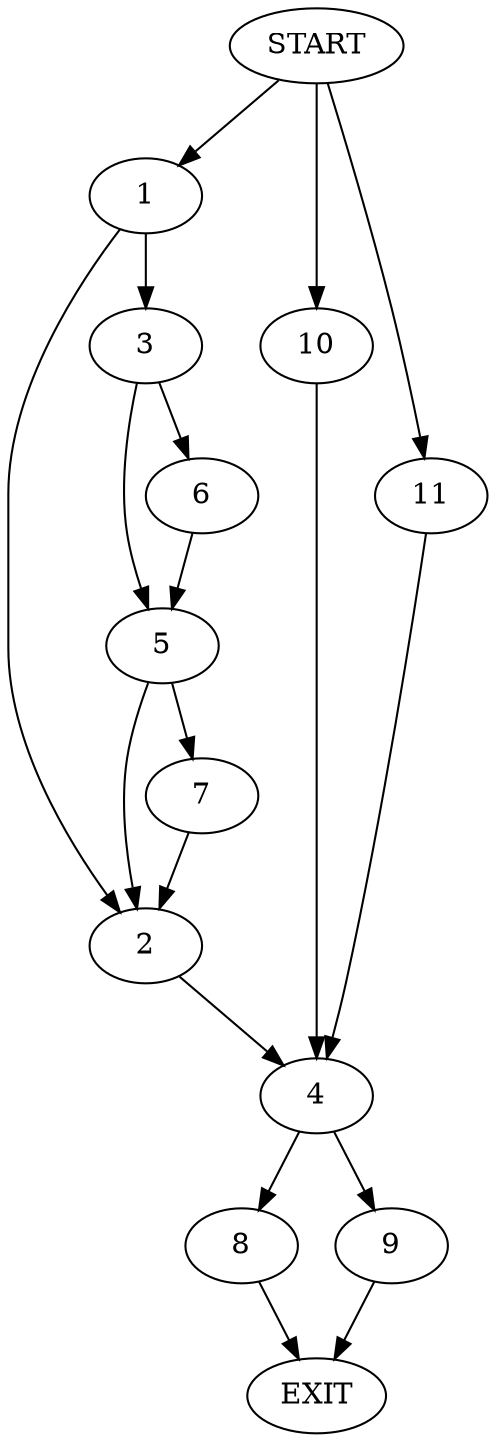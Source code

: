 digraph {
0 [label="START"]
12 [label="EXIT"]
0 -> 1
1 -> 2
1 -> 3
2 -> 4
3 -> 5
3 -> 6
6 -> 5
5 -> 7
5 -> 2
7 -> 2
4 -> 8
4 -> 9
0 -> 10
10 -> 4
0 -> 11
11 -> 4
9 -> 12
8 -> 12
}
